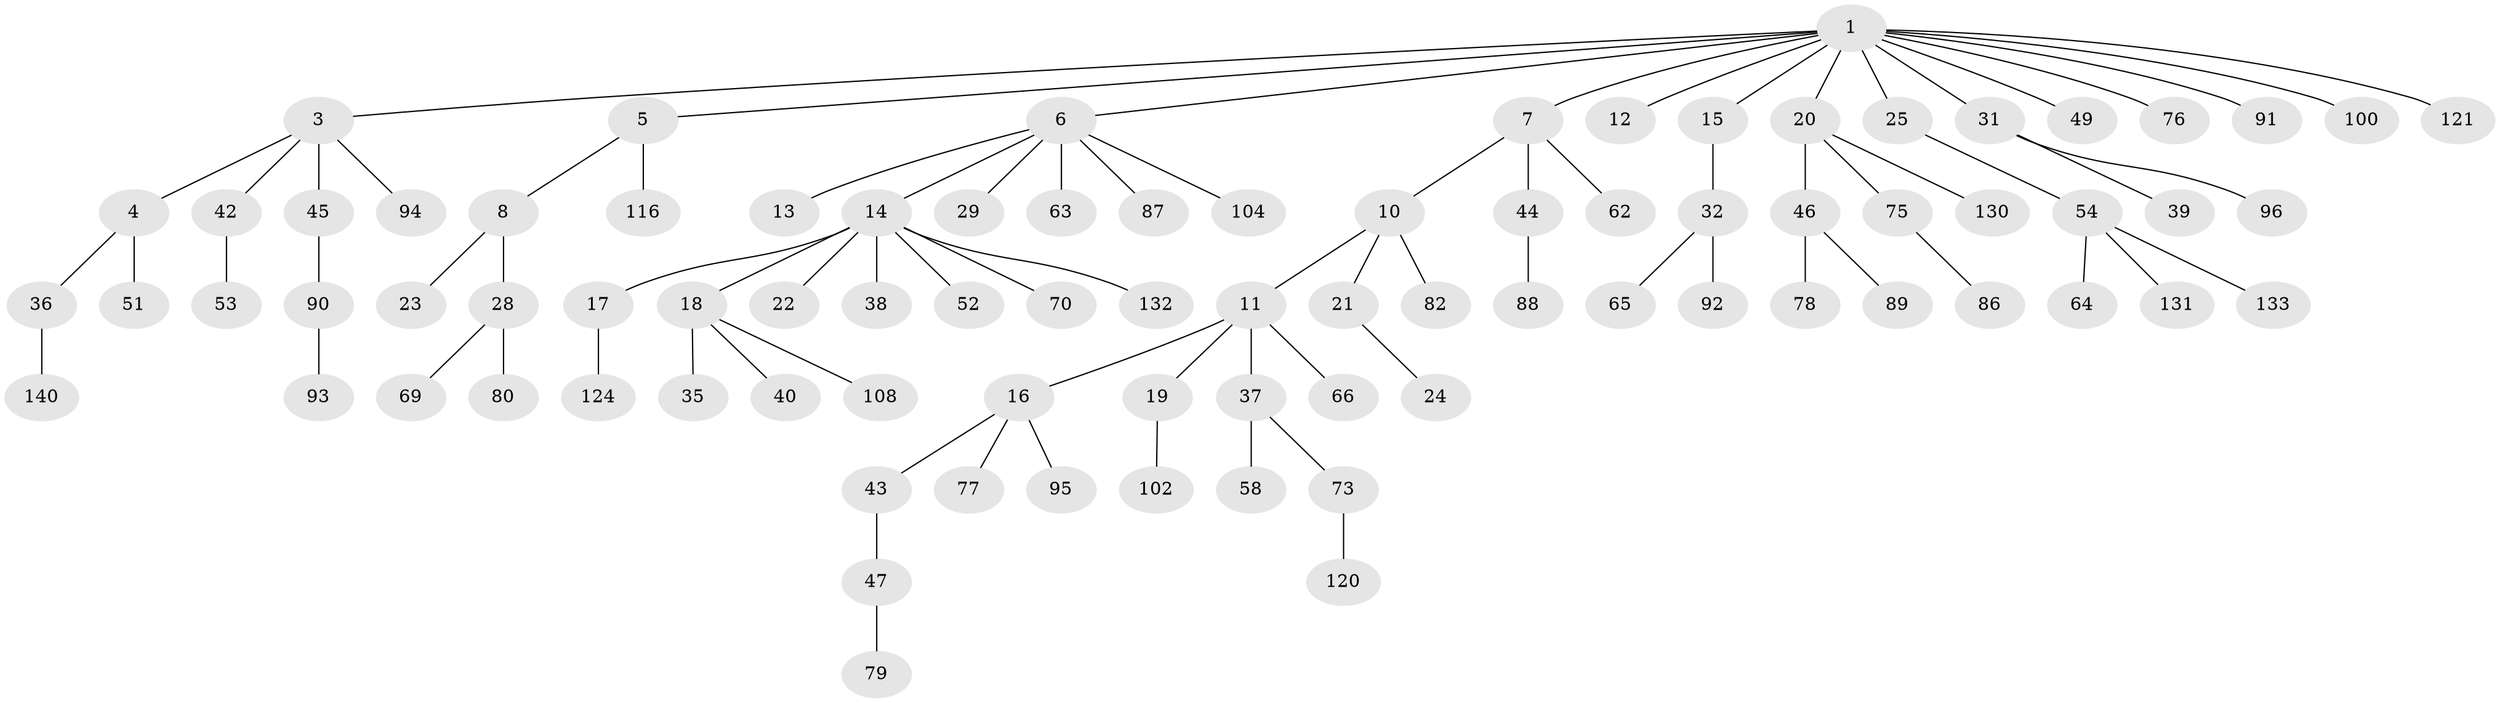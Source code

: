 // original degree distribution, {11: 0.007142857142857143, 5: 0.03571428571428571, 4: 0.05714285714285714, 7: 0.014285714285714285, 3: 0.1, 1: 0.5428571428571428, 8: 0.007142857142857143, 2: 0.22857142857142856, 6: 0.007142857142857143}
// Generated by graph-tools (version 1.1) at 2025/19/03/04/25 18:19:24]
// undirected, 84 vertices, 83 edges
graph export_dot {
graph [start="1"]
  node [color=gray90,style=filled];
  1 [super="+2"];
  3;
  4 [super="+72"];
  5 [super="+9"];
  6;
  7;
  8;
  10;
  11;
  12 [super="+98+114"];
  13;
  14;
  15;
  16 [super="+128+61"];
  17 [super="+27"];
  18;
  19;
  20;
  21 [super="+97"];
  22;
  23;
  24;
  25 [super="+26"];
  28 [super="+126+101+34+59+30"];
  29;
  31 [super="+33"];
  32;
  35 [super="+60+119"];
  36;
  37 [super="+110+67+68+41"];
  38 [super="+55"];
  39 [super="+84"];
  40;
  42 [super="+137"];
  43 [super="+106+118"];
  44 [super="+135"];
  45 [super="+83"];
  46 [super="+56"];
  47;
  49 [super="+57+111+107"];
  51;
  52;
  53 [super="+103"];
  54 [super="+71"];
  58;
  62;
  63;
  64;
  65;
  66;
  69 [super="+139"];
  70;
  73 [super="+74"];
  75;
  76 [super="+81"];
  77;
  78;
  79;
  80;
  82;
  86;
  87;
  88;
  89 [super="+127"];
  90;
  91;
  92;
  93;
  94;
  95;
  96;
  100;
  102;
  104;
  108;
  116;
  120;
  121;
  124;
  130;
  131;
  132;
  133;
  140;
  1 -- 5;
  1 -- 6;
  1 -- 7;
  1 -- 20;
  1 -- 25;
  1 -- 49;
  1 -- 76;
  1 -- 91;
  1 -- 100;
  1 -- 121;
  1 -- 3;
  1 -- 12;
  1 -- 15;
  1 -- 31;
  3 -- 4;
  3 -- 42;
  3 -- 45;
  3 -- 94;
  4 -- 36;
  4 -- 51;
  5 -- 8;
  5 -- 116;
  6 -- 13;
  6 -- 14;
  6 -- 29;
  6 -- 63;
  6 -- 87;
  6 -- 104;
  7 -- 10;
  7 -- 44;
  7 -- 62;
  8 -- 23;
  8 -- 28;
  10 -- 11;
  10 -- 21;
  10 -- 82;
  11 -- 16;
  11 -- 19;
  11 -- 37;
  11 -- 66;
  14 -- 17;
  14 -- 18;
  14 -- 22;
  14 -- 38;
  14 -- 52;
  14 -- 70;
  14 -- 132;
  15 -- 32;
  16 -- 43;
  16 -- 95;
  16 -- 77;
  17 -- 124;
  18 -- 35;
  18 -- 40;
  18 -- 108;
  19 -- 102;
  20 -- 46;
  20 -- 75;
  20 -- 130;
  21 -- 24;
  25 -- 54;
  28 -- 80;
  28 -- 69;
  31 -- 39;
  31 -- 96;
  32 -- 65;
  32 -- 92;
  36 -- 140;
  37 -- 58;
  37 -- 73;
  42 -- 53;
  43 -- 47;
  44 -- 88;
  45 -- 90;
  46 -- 89;
  46 -- 78;
  47 -- 79;
  54 -- 64;
  54 -- 131;
  54 -- 133;
  73 -- 120;
  75 -- 86;
  90 -- 93;
}
